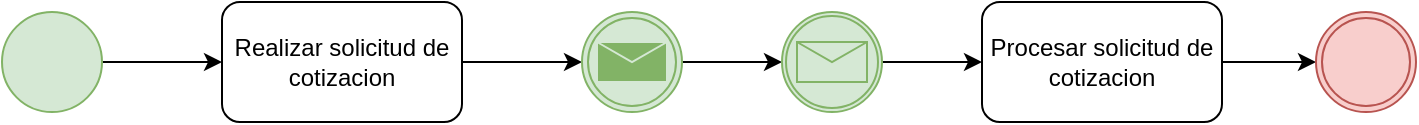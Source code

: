 <mxfile version="20.3.0" type="device"><diagram id="-SZkkXQs7Smqy_Ot2-h-" name="Página-1"><mxGraphModel dx="868" dy="545" grid="1" gridSize="10" guides="1" tooltips="1" connect="1" arrows="1" fold="1" page="1" pageScale="1" pageWidth="827" pageHeight="1169" math="0" shadow="0"><root><mxCell id="0"/><mxCell id="1" parent="0"/><mxCell id="nASgdDPeGdvT188d-Y5l-3" value="" style="edgeStyle=orthogonalEdgeStyle;rounded=0;orthogonalLoop=1;jettySize=auto;html=1;" edge="1" parent="1" source="nASgdDPeGdvT188d-Y5l-1" target="nASgdDPeGdvT188d-Y5l-2"><mxGeometry relative="1" as="geometry"/></mxCell><mxCell id="nASgdDPeGdvT188d-Y5l-1" value="" style="points=[[0.145,0.145,0],[0.5,0,0],[0.855,0.145,0],[1,0.5,0],[0.855,0.855,0],[0.5,1,0],[0.145,0.855,0],[0,0.5,0]];shape=mxgraph.bpmn.event;html=1;verticalLabelPosition=bottom;labelBackgroundColor=#ffffff;verticalAlign=top;align=center;perimeter=ellipsePerimeter;outlineConnect=0;aspect=fixed;outline=standard;symbol=general;fillColor=#d5e8d4;strokeColor=#82b366;" vertex="1" parent="1"><mxGeometry x="120" y="230" width="50" height="50" as="geometry"/></mxCell><mxCell id="nASgdDPeGdvT188d-Y5l-8" value="" style="edgeStyle=orthogonalEdgeStyle;rounded=0;orthogonalLoop=1;jettySize=auto;html=1;" edge="1" parent="1" source="nASgdDPeGdvT188d-Y5l-2" target="nASgdDPeGdvT188d-Y5l-6"><mxGeometry relative="1" as="geometry"/></mxCell><mxCell id="nASgdDPeGdvT188d-Y5l-2" value="Realizar solicitud de cotizacion" style="rounded=1;whiteSpace=wrap;html=1;" vertex="1" parent="1"><mxGeometry x="230" y="225" width="120" height="60" as="geometry"/></mxCell><mxCell id="nASgdDPeGdvT188d-Y5l-9" value="" style="edgeStyle=orthogonalEdgeStyle;rounded=0;orthogonalLoop=1;jettySize=auto;html=1;" edge="1" parent="1" source="nASgdDPeGdvT188d-Y5l-6" target="nASgdDPeGdvT188d-Y5l-7"><mxGeometry relative="1" as="geometry"/></mxCell><mxCell id="nASgdDPeGdvT188d-Y5l-6" value="" style="points=[[0.145,0.145,0],[0.5,0,0],[0.855,0.145,0],[1,0.5,0],[0.855,0.855,0],[0.5,1,0],[0.145,0.855,0],[0,0.5,0]];shape=mxgraph.bpmn.event;html=1;verticalLabelPosition=bottom;labelBackgroundColor=#ffffff;verticalAlign=top;align=center;perimeter=ellipsePerimeter;outlineConnect=0;aspect=fixed;outline=throwing;symbol=message;fillColor=#d5e8d4;strokeColor=#82b366;" vertex="1" parent="1"><mxGeometry x="410" y="230" width="50" height="50" as="geometry"/></mxCell><mxCell id="nASgdDPeGdvT188d-Y5l-11" value="" style="edgeStyle=orthogonalEdgeStyle;rounded=0;orthogonalLoop=1;jettySize=auto;html=1;" edge="1" parent="1" source="nASgdDPeGdvT188d-Y5l-7" target="nASgdDPeGdvT188d-Y5l-10"><mxGeometry relative="1" as="geometry"/></mxCell><mxCell id="nASgdDPeGdvT188d-Y5l-7" value="" style="points=[[0.145,0.145,0],[0.5,0,0],[0.855,0.145,0],[1,0.5,0],[0.855,0.855,0],[0.5,1,0],[0.145,0.855,0],[0,0.5,0]];shape=mxgraph.bpmn.event;html=1;verticalLabelPosition=bottom;labelBackgroundColor=#ffffff;verticalAlign=top;align=center;perimeter=ellipsePerimeter;outlineConnect=0;aspect=fixed;outline=catching;symbol=message;fillColor=#d5e8d4;strokeColor=#82b366;" vertex="1" parent="1"><mxGeometry x="510" y="230" width="50" height="50" as="geometry"/></mxCell><mxCell id="nASgdDPeGdvT188d-Y5l-13" value="" style="edgeStyle=orthogonalEdgeStyle;rounded=0;orthogonalLoop=1;jettySize=auto;html=1;" edge="1" parent="1" source="nASgdDPeGdvT188d-Y5l-10" target="nASgdDPeGdvT188d-Y5l-12"><mxGeometry relative="1" as="geometry"/></mxCell><mxCell id="nASgdDPeGdvT188d-Y5l-10" value="Procesar solicitud de cotizacion" style="rounded=1;whiteSpace=wrap;html=1;" vertex="1" parent="1"><mxGeometry x="610" y="225" width="120" height="60" as="geometry"/></mxCell><mxCell id="nASgdDPeGdvT188d-Y5l-12" value="" style="points=[[0.145,0.145,0],[0.5,0,0],[0.855,0.145,0],[1,0.5,0],[0.855,0.855,0],[0.5,1,0],[0.145,0.855,0],[0,0.5,0]];shape=mxgraph.bpmn.event;html=1;verticalLabelPosition=bottom;labelBackgroundColor=#ffffff;verticalAlign=top;align=center;perimeter=ellipsePerimeter;outlineConnect=0;aspect=fixed;outline=throwing;symbol=general;fillColor=#f8cecc;strokeColor=#b85450;" vertex="1" parent="1"><mxGeometry x="777" y="230" width="50" height="50" as="geometry"/></mxCell></root></mxGraphModel></diagram></mxfile>